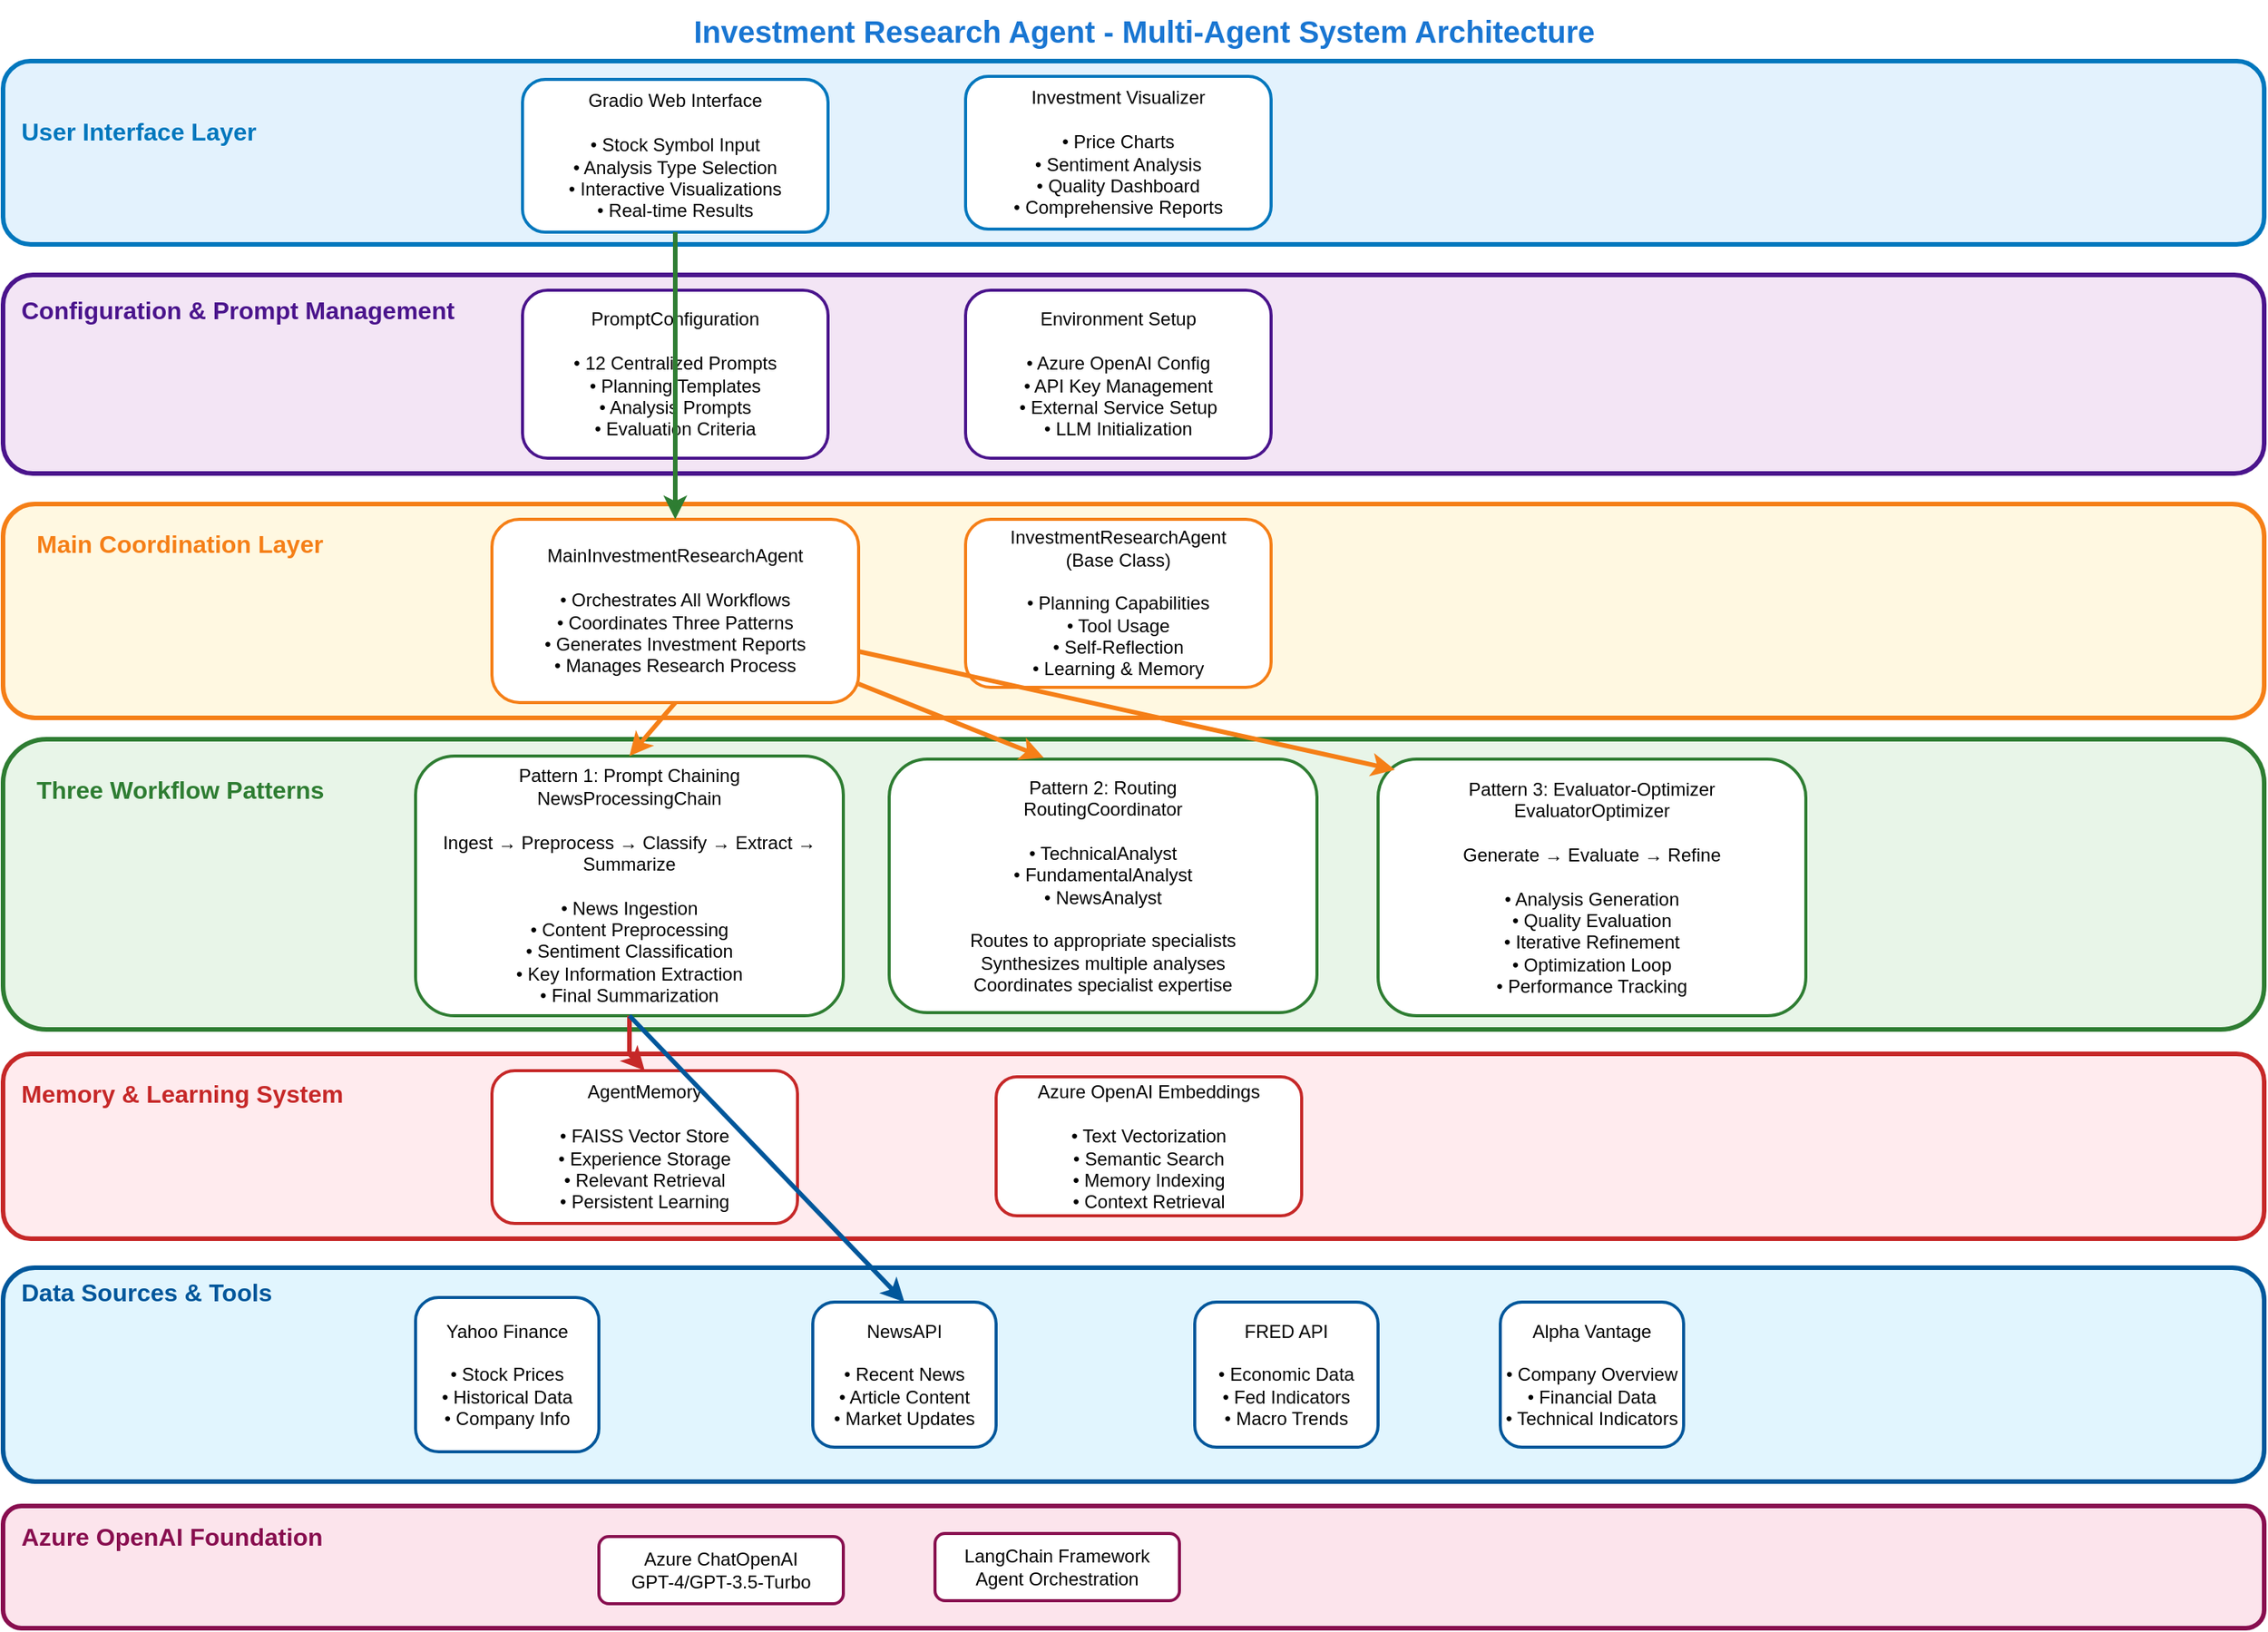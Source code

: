 <mxfile scale="1" border="10">
    <diagram name="System Architecture" id="investment-architecture">
        <mxGraphModel dx="1386" dy="779" grid="1" gridSize="10" guides="1" tooltips="1" connect="1" arrows="1" fold="1" page="1" pageScale="1" pageWidth="1654" pageHeight="1169" background="#ffffff" math="0" shadow="0">
            <root>
                <mxCell id="0"/>
                <mxCell id="1" parent="0"/>
                <mxCell id="title" value="Investment Research Agent - Multi-Agent System Architecture" style="text;html=1;strokeColor=none;fillColor=none;align=center;verticalAlign=middle;whiteSpace=wrap;rounded=0;fontSize=20;fontStyle=1;fontColor=#1976D2" parent="1" vertex="1">
                    <mxGeometry x="327" y="20" width="1000" height="40" as="geometry"/>
                </mxCell>
                <mxCell id="ui-container" value="" style="rounded=1;whiteSpace=wrap;html=1;fillColor=#E3F2FD;strokeColor=#0277BD;strokeWidth=3;" parent="1" vertex="1">
                    <mxGeometry x="80" y="60" width="1480" height="120" as="geometry"/>
                </mxCell>
                <mxCell id="ui-title" value="User Interface Layer" style="text;html=1;strokeColor=none;fillColor=none;align=left;verticalAlign=top;whiteSpace=wrap;rounded=0;fontSize=16;fontStyle=1;fontColor=#0277BD" parent="1" vertex="1">
                    <mxGeometry x="90" y="90" width="200" height="25" as="geometry"/>
                </mxCell>
                <mxCell id="gradio-ui" value="Gradio Web Interface&#xa;&#xa;• Stock Symbol Input&#xa;• Analysis Type Selection&#xa;• Interactive Visualizations&#xa;• Real-time Results" style="rounded=1;whiteSpace=wrap;html=1;fillColor=#FFFFFF;strokeColor=#0277BD;strokeWidth=2;" parent="1" vertex="1">
                    <mxGeometry x="420" y="72" width="200" height="100" as="geometry"/>
                </mxCell>
                <mxCell id="visualizer" value="Investment Visualizer&#xa;&#xa;• Price Charts&#xa;• Sentiment Analysis&#xa;• Quality Dashboard&#xa;• Comprehensive Reports" style="rounded=1;whiteSpace=wrap;html=1;fillColor=#FFFFFF;strokeColor=#0277BD;strokeWidth=2;" parent="1" vertex="1">
                    <mxGeometry x="710" y="70" width="200" height="100" as="geometry"/>
                </mxCell>
                <mxCell id="config-container" value="" style="rounded=1;whiteSpace=wrap;html=1;fillColor=#F3E5F5;strokeColor=#4A148C;strokeWidth=3;" parent="1" vertex="1">
                    <mxGeometry x="80" y="200" width="1480" height="130" as="geometry"/>
                </mxCell>
                <mxCell id="config-title" value="Configuration &amp; Prompt Management" style="text;html=1;strokeColor=none;fillColor=none;align=left;verticalAlign=top;whiteSpace=wrap;rounded=0;fontSize=16;fontStyle=1;fontColor=#4A148C" parent="1" vertex="1">
                    <mxGeometry x="90" y="206.5" width="410" height="25" as="geometry"/>
                </mxCell>
                <mxCell id="prompt-config" value="PromptConfiguration&#xa;&#xa;• 12 Centralized Prompts&#xa;• Planning Templates&#xa;• Analysis Prompts&#xa;• Evaluation Criteria" style="rounded=1;whiteSpace=wrap;html=1;fillColor=#FFFFFF;strokeColor=#4A148C;strokeWidth=2;" parent="1" vertex="1">
                    <mxGeometry x="420" y="210" width="200" height="110" as="geometry"/>
                </mxCell>
                <mxCell id="env-config" value="Environment Setup&#xa;&#xa;• Azure OpenAI Config&#xa;• API Key Management&#xa;• External Service Setup&#xa;• LLM Initialization" style="rounded=1;whiteSpace=wrap;html=1;fillColor=#FFFFFF;strokeColor=#4A148C;strokeWidth=2;" parent="1" vertex="1">
                    <mxGeometry x="710" y="210" width="200" height="110" as="geometry"/>
                </mxCell>
                <mxCell id="coordinator-container" value="" style="rounded=1;whiteSpace=wrap;html=1;fillColor=#FFF8E1;strokeColor=#F57F17;strokeWidth=3;" parent="1" vertex="1">
                    <mxGeometry x="80" y="350" width="1480" height="140" as="geometry"/>
                </mxCell>
                <mxCell id="coordinator-title" value="Main Coordination Layer" style="text;html=1;strokeColor=none;fillColor=none;align=left;verticalAlign=top;whiteSpace=wrap;rounded=0;fontSize=16;fontStyle=1;fontColor=#F57F17" parent="1" vertex="1">
                    <mxGeometry x="100" y="360" width="220" height="25" as="geometry"/>
                </mxCell>
                <mxCell id="main-agent" value="MainInvestmentResearchAgent&#xa;&#xa;• Orchestrates All Workflows&#xa;• Coordinates Three Patterns&#xa;• Generates Investment Reports&#xa;• Manages Research Process" style="rounded=1;whiteSpace=wrap;html=1;fillColor=#FFFFFF;strokeColor=#F57F17;strokeWidth=2;" parent="1" vertex="1">
                    <mxGeometry x="400" y="360" width="240" height="120" as="geometry"/>
                </mxCell>
                <mxCell id="base-agent" value="InvestmentResearchAgent&#xa;(Base Class)&#xa;&#xa;• Planning Capabilities&#xa;• Tool Usage&#xa;• Self-Reflection&#xa;• Learning &amp; Memory" style="rounded=1;whiteSpace=wrap;html=1;fillColor=#FFFFFF;strokeColor=#F57F17;strokeWidth=2;" parent="1" vertex="1">
                    <mxGeometry x="710" y="360" width="200" height="110" as="geometry"/>
                </mxCell>
                <mxCell id="workflows-container" value="" style="rounded=1;whiteSpace=wrap;html=1;fillColor=#E8F5E8;strokeColor=#2E7D32;strokeWidth=3;" parent="1" vertex="1">
                    <mxGeometry x="80" y="504" width="1480" height="190" as="geometry"/>
                </mxCell>
                <mxCell id="workflows-title" value="Three Workflow Patterns" style="text;html=1;strokeColor=none;fillColor=none;align=left;verticalAlign=top;whiteSpace=wrap;rounded=0;fontSize=16;fontStyle=1;fontColor=#2E7D32" parent="1" vertex="1">
                    <mxGeometry x="100" y="521" width="200" height="25" as="geometry"/>
                </mxCell>
                <mxCell id="pattern1" value="Pattern 1: Prompt Chaining&#xa;NewsProcessingChain&#xa;&#xa;Ingest → Preprocess → Classify → Extract → Summarize&#xa;&#xa;• News Ingestion&#xa;• Content Preprocessing&#xa;• Sentiment Classification&#xa;• Key Information Extraction&#xa;• Final Summarization" style="rounded=1;whiteSpace=wrap;html=1;fillColor=#FFFFFF;strokeColor=#2E7D32;strokeWidth=2;" parent="1" vertex="1">
                    <mxGeometry x="350" y="515" width="280" height="170" as="geometry"/>
                </mxCell>
                <mxCell id="pattern2" value="Pattern 2: Routing&#xa;RoutingCoordinator&#xa;&#xa;• TechnicalAnalyst&#xa;• FundamentalAnalyst&#xa;• NewsAnalyst&#xa;&#xa;Routes to appropriate specialists&#xa;Synthesizes multiple analyses&#xa;Coordinates specialist expertise" style="rounded=1;whiteSpace=wrap;html=1;fillColor=#FFFFFF;strokeColor=#2E7D32;strokeWidth=2;" parent="1" vertex="1">
                    <mxGeometry x="660" y="517" width="280" height="166" as="geometry"/>
                </mxCell>
                <mxCell id="pattern3" value="Pattern 3: Evaluator-Optimizer&#xa;EvaluatorOptimizer&#xa;&#xa;Generate → Evaluate → Refine&#xa;&#xa;• Analysis Generation&#xa;• Quality Evaluation&#xa;• Iterative Refinement&#xa;• Optimization Loop&#xa;• Performance Tracking" style="rounded=1;whiteSpace=wrap;html=1;fillColor=#FFFFFF;strokeColor=#2E7D32;strokeWidth=2;" parent="1" vertex="1">
                    <mxGeometry x="980" y="517" width="280" height="168" as="geometry"/>
                </mxCell>
                <mxCell id="memory-container" value="" style="rounded=1;whiteSpace=wrap;html=1;fillColor=#FFEBEE;strokeColor=#C62828;strokeWidth=3;" parent="1" vertex="1">
                    <mxGeometry x="80" y="710" width="1480" height="121" as="geometry"/>
                </mxCell>
                <mxCell id="memory-title" value="Memory &amp; Learning System" style="text;html=1;strokeColor=none;fillColor=none;align=left;verticalAlign=top;whiteSpace=wrap;rounded=0;fontSize=16;fontStyle=1;fontColor=#C62828" parent="1" vertex="1">
                    <mxGeometry x="90" y="720" width="220" height="25" as="geometry"/>
                </mxCell>
                <mxCell id="agent-memory" value="AgentMemory&#xa;&#xa;• FAISS Vector Store&#xa;• Experience Storage&#xa;• Relevant Retrieval&#xa;• Persistent Learning" style="rounded=1;whiteSpace=wrap;html=1;fillColor=#FFFFFF;strokeColor=#C62828;strokeWidth=2;" parent="1" vertex="1">
                    <mxGeometry x="400" y="721" width="200" height="100" as="geometry"/>
                </mxCell>
                <mxCell id="embeddings" value="Azure OpenAI Embeddings&#xa;&#xa;• Text Vectorization&#xa;• Semantic Search&#xa;• Memory Indexing&#xa;• Context Retrieval" style="rounded=1;whiteSpace=wrap;html=1;fillColor=#FFFFFF;strokeColor=#C62828;strokeWidth=2;" parent="1" vertex="1">
                    <mxGeometry x="730" y="725" width="200" height="91" as="geometry"/>
                </mxCell>
                <mxCell id="data-container" value="" style="rounded=1;whiteSpace=wrap;html=1;fillColor=#E1F5FE;strokeColor=#01579B;strokeWidth=3;" parent="1" vertex="1">
                    <mxGeometry x="80" y="850" width="1480" height="140" as="geometry"/>
                </mxCell>
                <mxCell id="data-title" value="Data Sources &amp; Tools" style="text;html=1;strokeColor=none;fillColor=none;align=left;verticalAlign=top;whiteSpace=wrap;rounded=0;fontSize=16;fontStyle=1;fontColor=#01579B" parent="1" vertex="1">
                    <mxGeometry x="90" y="850" width="180" height="25" as="geometry"/>
                </mxCell>
                <mxCell id="yahoo-finance" value="Yahoo Finance&#xa;&#xa;• Stock Prices&#xa;• Historical Data&#xa;• Company Info" style="rounded=1;whiteSpace=wrap;html=1;fillColor=#FFFFFF;strokeColor=#01579B;strokeWidth=2;" parent="1" vertex="1">
                    <mxGeometry x="350" y="869.5" width="120" height="101" as="geometry"/>
                </mxCell>
                <mxCell id="newsapi" value="NewsAPI&#xa;&#xa;• Recent News&#xa;• Article Content&#xa;• Market Updates" style="rounded=1;whiteSpace=wrap;html=1;fillColor=#FFFFFF;strokeColor=#01579B;strokeWidth=2;" parent="1" vertex="1">
                    <mxGeometry x="610" y="872.5" width="120" height="95" as="geometry"/>
                </mxCell>
                <mxCell id="fred" value="FRED API&#xa;&#xa;• Economic Data&#xa;• Fed Indicators&#xa;• Macro Trends" style="rounded=1;whiteSpace=wrap;html=1;fillColor=#FFFFFF;strokeColor=#01579B;strokeWidth=2;" parent="1" vertex="1">
                    <mxGeometry x="860" y="872.5" width="120" height="95" as="geometry"/>
                </mxCell>
                <mxCell id="alpha-vantage" value="Alpha Vantage&#xa;&#xa;• Company Overview&#xa;• Financial Data&#xa;• Technical Indicators" style="rounded=1;whiteSpace=wrap;html=1;fillColor=#FFFFFF;strokeColor=#01579B;strokeWidth=2;" parent="1" vertex="1">
                    <mxGeometry x="1060" y="872.5" width="120" height="95" as="geometry"/>
                </mxCell>
                <mxCell id="azure-container" value="" style="rounded=1;whiteSpace=wrap;html=1;fillColor=#FCE4EC;strokeColor=#880E4F;strokeWidth=3;" parent="1" vertex="1">
                    <mxGeometry x="80" y="1006" width="1480" height="80" as="geometry"/>
                </mxCell>
                <mxCell id="azure-title" value="Azure OpenAI Foundation" style="text;html=1;strokeColor=none;fillColor=none;align=left;verticalAlign=top;whiteSpace=wrap;rounded=0;fontSize=16;fontStyle=1;fontColor=#880E4F" parent="1" vertex="1">
                    <mxGeometry x="90" y="1010" width="200" height="25" as="geometry"/>
                </mxCell>
                <mxCell id="azure-llm" value="Azure ChatOpenAI&#xa;GPT-4/GPT-3.5-Turbo" style="rounded=1;whiteSpace=wrap;html=1;fillColor=#FFFFFF;strokeColor=#880E4F;strokeWidth=2;" parent="1" vertex="1">
                    <mxGeometry x="470" y="1026" width="160" height="44" as="geometry"/>
                </mxCell>
                <mxCell id="langchain" value="LangChain Framework&#xa;Agent Orchestration" style="rounded=1;whiteSpace=wrap;html=1;fillColor=#FFFFFF;strokeColor=#880E4F;strokeWidth=2;" parent="1" vertex="1">
                    <mxGeometry x="690" y="1024" width="160" height="44" as="geometry"/>
                </mxCell>
                <mxCell id="flow1" value="" style="endArrow=classic;html=1;rounded=0;exitX=0.5;exitY=1;entryX=0.5;entryY=0;strokeColor=#2E7D32;strokeWidth=3;" parent="1" source="gradio-ui" target="main-agent" edge="1">
                    <mxGeometry width="50" height="50" relative="1" as="geometry">
                        <mxPoint x="220" y="200" as="sourcePoint"/>
                        <mxPoint x="240" y="320" as="targetPoint"/>
                    </mxGeometry>
                </mxCell>
                <mxCell id="flow2" value="" style="endArrow=classic;html=1;rounded=0;exitX=0.5;exitY=1;entryX=0.5;entryY=0;strokeColor=#F57F17;strokeWidth=3;" parent="1" source="main-agent" target="pattern1" edge="1">
                    <mxGeometry width="50" height="50" relative="1" as="geometry">
                        <mxPoint x="240" y="491" as="sourcePoint"/>
                        <mxPoint x="260" y="551" as="targetPoint"/>
                    </mxGeometry>
                </mxCell>
                <mxCell id="flow5" value="" style="endArrow=classic;html=1;rounded=0;exitX=0.5;exitY=1;entryX=0.5;entryY=0;strokeColor=#C62828;strokeWidth=3;" parent="1" source="pattern1" target="agent-memory" edge="1">
                    <mxGeometry width="50" height="50" relative="1" as="geometry">
                        <mxPoint x="260" y="701" as="sourcePoint"/>
                        <mxPoint x="220" y="771" as="targetPoint"/>
                        <Array as="points">
                            <mxPoint x="490" y="710"/>
                        </Array>
                    </mxGeometry>
                </mxCell>
                <mxCell id="flow6" value="" style="endArrow=classic;html=1;rounded=0;exitX=0.5;exitY=1;entryX=0.5;entryY=0;strokeColor=#01579B;strokeWidth=3;" parent="1" source="pattern1" target="newsapi" edge="1">
                    <mxGeometry width="50" height="50" relative="1" as="geometry">
                        <mxPoint x="260" y="701" as="sourcePoint"/>
                        <mxPoint x="340" y="891" as="targetPoint"/>
                        <Array as="points"/>
                    </mxGeometry>
                </mxCell>
                <mxCell id="3" value="" style="endArrow=classic;html=1;rounded=0;entryX=0.361;entryY=-0.006;strokeColor=#F57F17;strokeWidth=3;entryDx=0;entryDy=0;entryPerimeter=0;" parent="1" source="main-agent" target="pattern2" edge="1">
                    <mxGeometry width="50" height="50" relative="1" as="geometry">
                        <mxPoint x="530" y="490" as="sourcePoint"/>
                        <mxPoint x="500" y="525" as="targetPoint"/>
                    </mxGeometry>
                </mxCell>
                <mxCell id="5" value="" style="endArrow=classic;html=1;rounded=0;entryX=0.361;entryY=-0.006;strokeColor=#F57F17;strokeWidth=3;entryDx=0;entryDy=0;entryPerimeter=0;" parent="1" source="main-agent" edge="1">
                    <mxGeometry width="50" height="50" relative="1" as="geometry">
                        <mxPoint x="760" y="490" as="sourcePoint"/>
                        <mxPoint x="991" y="524" as="targetPoint"/>
                    </mxGeometry>
                </mxCell>
            </root>
        </mxGraphModel>
    </diagram>
</mxfile>